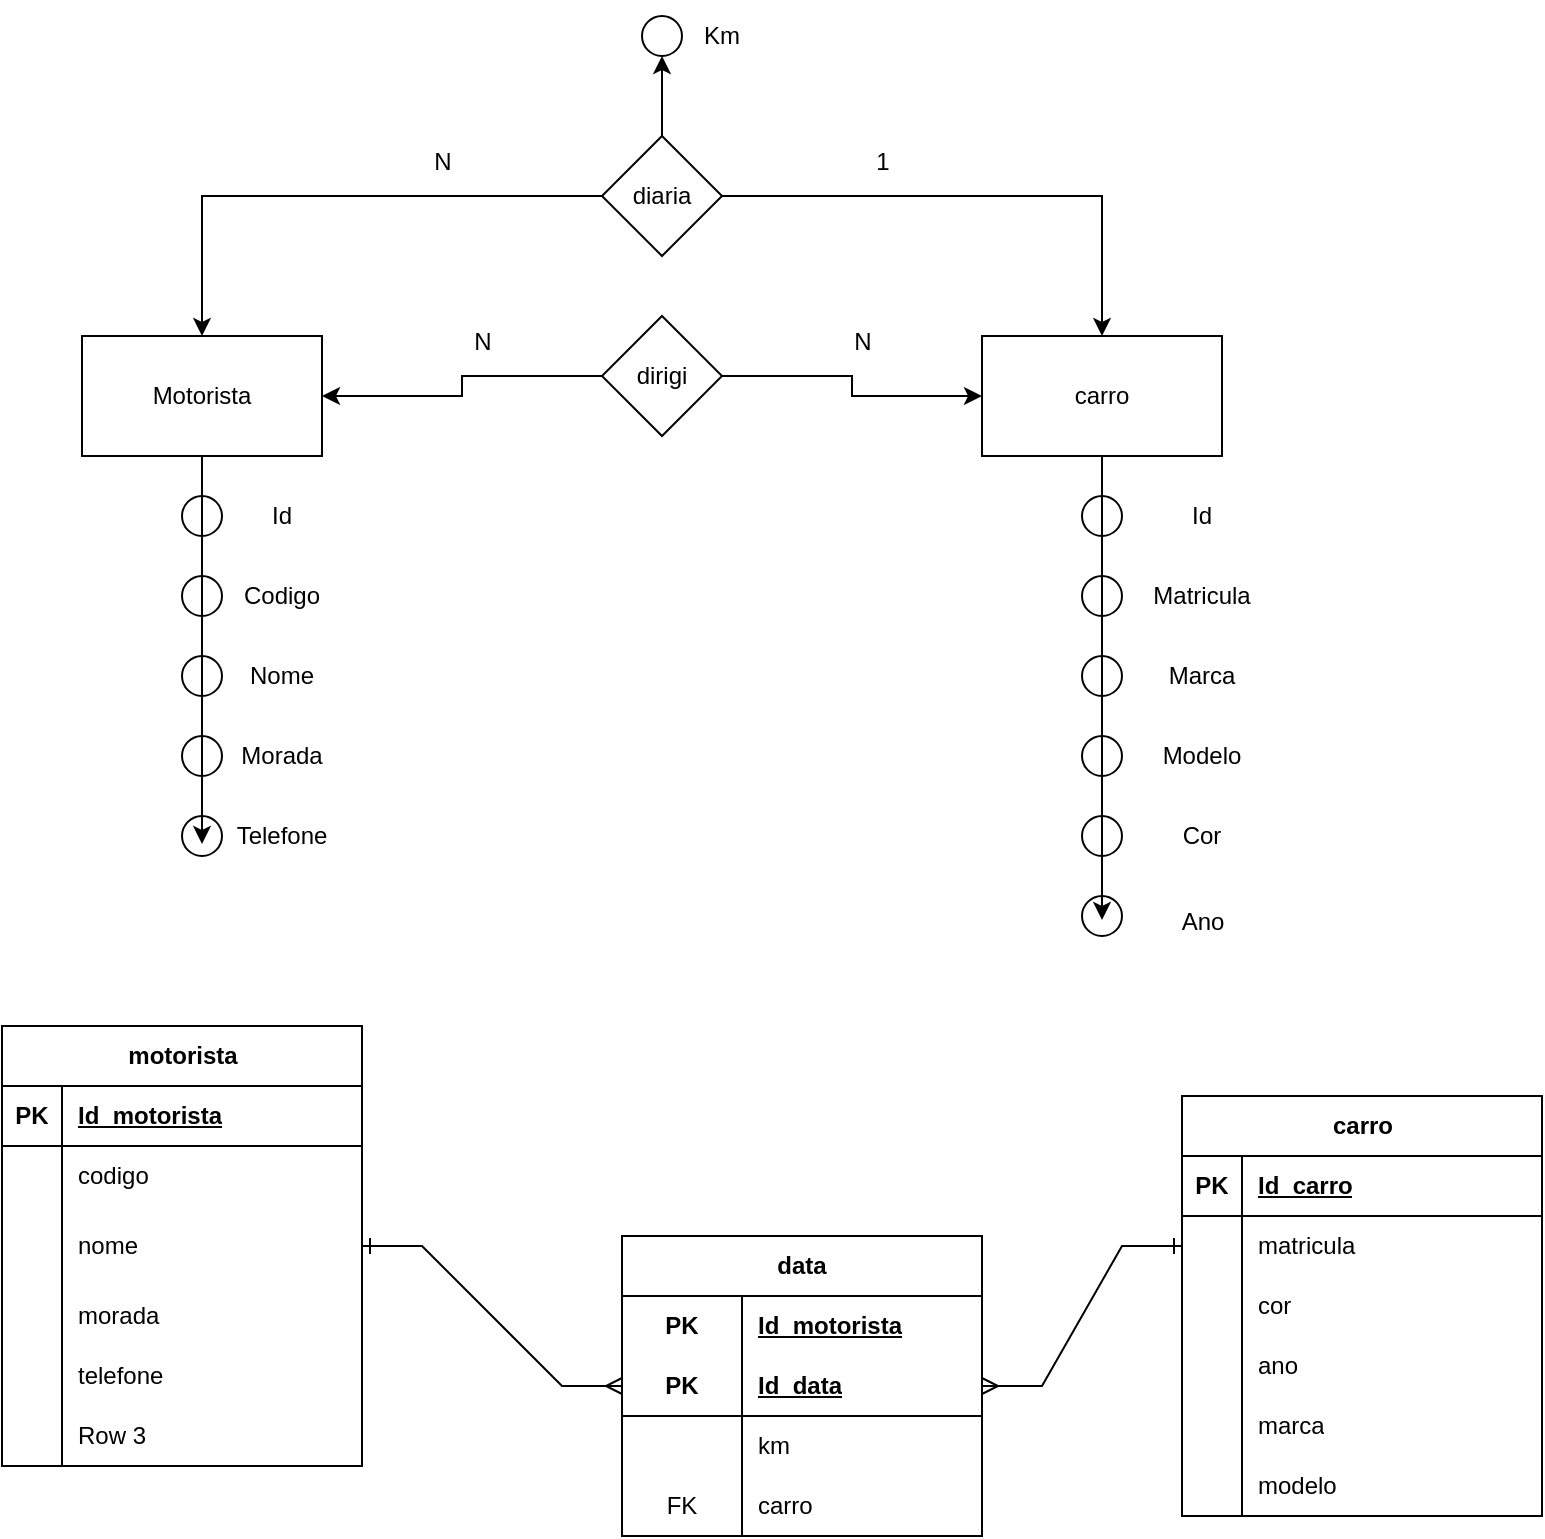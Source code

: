 <mxfile version="26.2.13" pages="2">
  <diagram name="Página-1" id="HyoXRuOM6S-P7SCF8-RO">
    <mxGraphModel dx="788" dy="512" grid="1" gridSize="10" guides="1" tooltips="1" connect="1" arrows="1" fold="1" page="1" pageScale="1" pageWidth="827" pageHeight="1169" background="none" math="0" shadow="0">
      <root>
        <mxCell id="0" />
        <mxCell id="1" parent="0" />
        <mxCell id="IyVR3kcjyz_5BDc5vm5P-1" value="" style="rounded=0;whiteSpace=wrap;html=1;" parent="1" vertex="1">
          <mxGeometry x="70" y="220" width="120" height="60" as="geometry" />
        </mxCell>
        <mxCell id="IyVR3kcjyz_5BDc5vm5P-2" value="" style="rounded=0;whiteSpace=wrap;html=1;" parent="1" vertex="1">
          <mxGeometry x="520" y="220" width="120" height="60" as="geometry" />
        </mxCell>
        <mxCell id="IyVR3kcjyz_5BDc5vm5P-3" value="Motorista" style="text;html=1;align=center;verticalAlign=middle;whiteSpace=wrap;rounded=0;" parent="1" vertex="1">
          <mxGeometry x="100" y="235" width="60" height="30" as="geometry" />
        </mxCell>
        <mxCell id="IyVR3kcjyz_5BDc5vm5P-4" value="carro" style="text;html=1;align=center;verticalAlign=middle;whiteSpace=wrap;rounded=0;" parent="1" vertex="1">
          <mxGeometry x="550" y="235" width="60" height="30" as="geometry" />
        </mxCell>
        <mxCell id="IyVR3kcjyz_5BDc5vm5P-5" value="" style="rhombus;whiteSpace=wrap;html=1;" parent="1" vertex="1">
          <mxGeometry x="330" y="210" width="60" height="60" as="geometry" />
        </mxCell>
        <mxCell id="IyVR3kcjyz_5BDc5vm5P-7" style="edgeStyle=orthogonalEdgeStyle;rounded=0;orthogonalLoop=1;jettySize=auto;html=1;exitX=1;exitY=0.5;exitDx=0;exitDy=0;entryX=0;entryY=0.5;entryDx=0;entryDy=0;" parent="1" source="IyVR3kcjyz_5BDc5vm5P-6" target="IyVR3kcjyz_5BDc5vm5P-2" edge="1">
          <mxGeometry relative="1" as="geometry" />
        </mxCell>
        <mxCell id="IyVR3kcjyz_5BDc5vm5P-8" style="edgeStyle=orthogonalEdgeStyle;rounded=0;orthogonalLoop=1;jettySize=auto;html=1;exitX=0;exitY=0.5;exitDx=0;exitDy=0;entryX=1;entryY=0.5;entryDx=0;entryDy=0;" parent="1" source="IyVR3kcjyz_5BDc5vm5P-6" target="IyVR3kcjyz_5BDc5vm5P-1" edge="1">
          <mxGeometry relative="1" as="geometry" />
        </mxCell>
        <mxCell id="IyVR3kcjyz_5BDc5vm5P-6" value="dirigi" style="text;html=1;align=center;verticalAlign=middle;whiteSpace=wrap;rounded=0;" parent="1" vertex="1">
          <mxGeometry x="330" y="225" width="60" height="30" as="geometry" />
        </mxCell>
        <mxCell id="IyVR3kcjyz_5BDc5vm5P-18" value="" style="ellipse;whiteSpace=wrap;html=1;aspect=fixed;" parent="1" vertex="1">
          <mxGeometry x="570" y="500" width="20" height="20" as="geometry" />
        </mxCell>
        <mxCell id="IyVR3kcjyz_5BDc5vm5P-19" value="" style="ellipse;whiteSpace=wrap;html=1;aspect=fixed;" parent="1" vertex="1">
          <mxGeometry x="120" y="460" width="20" height="20" as="geometry" />
        </mxCell>
        <mxCell id="IyVR3kcjyz_5BDc5vm5P-20" value="" style="ellipse;whiteSpace=wrap;html=1;aspect=fixed;" parent="1" vertex="1">
          <mxGeometry x="120" y="420" width="20" height="20" as="geometry" />
        </mxCell>
        <mxCell id="IyVR3kcjyz_5BDc5vm5P-21" value="" style="ellipse;whiteSpace=wrap;html=1;aspect=fixed;" parent="1" vertex="1">
          <mxGeometry x="120" y="380" width="20" height="20" as="geometry" />
        </mxCell>
        <mxCell id="IyVR3kcjyz_5BDc5vm5P-22" value="" style="ellipse;whiteSpace=wrap;html=1;aspect=fixed;" parent="1" vertex="1">
          <mxGeometry x="120" y="340" width="20" height="20" as="geometry" />
        </mxCell>
        <mxCell id="IyVR3kcjyz_5BDc5vm5P-23" value="" style="ellipse;whiteSpace=wrap;html=1;aspect=fixed;" parent="1" vertex="1">
          <mxGeometry x="120" y="300" width="20" height="20" as="geometry" />
        </mxCell>
        <mxCell id="IyVR3kcjyz_5BDc5vm5P-33" value="" style="ellipse;whiteSpace=wrap;html=1;aspect=fixed;" parent="1" vertex="1">
          <mxGeometry x="570" y="460" width="20" height="20" as="geometry" />
        </mxCell>
        <mxCell id="IyVR3kcjyz_5BDc5vm5P-34" value="" style="ellipse;whiteSpace=wrap;html=1;aspect=fixed;" parent="1" vertex="1">
          <mxGeometry x="570" y="420" width="20" height="20" as="geometry" />
        </mxCell>
        <mxCell id="IyVR3kcjyz_5BDc5vm5P-35" value="" style="ellipse;whiteSpace=wrap;html=1;aspect=fixed;" parent="1" vertex="1">
          <mxGeometry x="570" y="380" width="20" height="20" as="geometry" />
        </mxCell>
        <mxCell id="IyVR3kcjyz_5BDc5vm5P-36" value="" style="ellipse;whiteSpace=wrap;html=1;aspect=fixed;" parent="1" vertex="1">
          <mxGeometry x="570" y="340" width="20" height="20" as="geometry" />
        </mxCell>
        <mxCell id="IyVR3kcjyz_5BDc5vm5P-37" value="" style="ellipse;whiteSpace=wrap;html=1;aspect=fixed;" parent="1" vertex="1">
          <mxGeometry x="570" y="300" width="20" height="20" as="geometry" />
        </mxCell>
        <mxCell id="IyVR3kcjyz_5BDc5vm5P-38" value="Id" style="text;html=1;align=center;verticalAlign=middle;whiteSpace=wrap;rounded=0;" parent="1" vertex="1">
          <mxGeometry x="140" y="295" width="60" height="30" as="geometry" />
        </mxCell>
        <mxCell id="IyVR3kcjyz_5BDc5vm5P-39" value="Codigo" style="text;html=1;align=center;verticalAlign=middle;whiteSpace=wrap;rounded=0;" parent="1" vertex="1">
          <mxGeometry x="140" y="335" width="60" height="30" as="geometry" />
        </mxCell>
        <mxCell id="IyVR3kcjyz_5BDc5vm5P-40" value="Nome" style="text;html=1;align=center;verticalAlign=middle;whiteSpace=wrap;rounded=0;" parent="1" vertex="1">
          <mxGeometry x="140" y="375" width="60" height="30" as="geometry" />
        </mxCell>
        <mxCell id="IyVR3kcjyz_5BDc5vm5P-41" value="Morada" style="text;html=1;align=center;verticalAlign=middle;whiteSpace=wrap;rounded=0;" parent="1" vertex="1">
          <mxGeometry x="140" y="415" width="60" height="30" as="geometry" />
        </mxCell>
        <mxCell id="IyVR3kcjyz_5BDc5vm5P-42" value="Telefone" style="text;html=1;align=center;verticalAlign=middle;whiteSpace=wrap;rounded=0;" parent="1" vertex="1">
          <mxGeometry x="140" y="455" width="60" height="30" as="geometry" />
        </mxCell>
        <mxCell id="IyVR3kcjyz_5BDc5vm5P-44" value="Id" style="text;html=1;align=center;verticalAlign=middle;whiteSpace=wrap;rounded=0;" parent="1" vertex="1">
          <mxGeometry x="600" y="295" width="60" height="30" as="geometry" />
        </mxCell>
        <mxCell id="IyVR3kcjyz_5BDc5vm5P-45" value="Matricula" style="text;html=1;align=center;verticalAlign=middle;whiteSpace=wrap;rounded=0;" parent="1" vertex="1">
          <mxGeometry x="600" y="335" width="60" height="30" as="geometry" />
        </mxCell>
        <mxCell id="IyVR3kcjyz_5BDc5vm5P-46" value="Marca" style="text;html=1;align=center;verticalAlign=middle;whiteSpace=wrap;rounded=0;" parent="1" vertex="1">
          <mxGeometry x="600" y="375" width="60" height="30" as="geometry" />
        </mxCell>
        <mxCell id="IyVR3kcjyz_5BDc5vm5P-47" value="Modelo" style="text;html=1;align=center;verticalAlign=middle;whiteSpace=wrap;rounded=0;" parent="1" vertex="1">
          <mxGeometry x="600" y="415" width="60" height="30" as="geometry" />
        </mxCell>
        <mxCell id="IyVR3kcjyz_5BDc5vm5P-48" value="Cor" style="text;html=1;align=center;verticalAlign=middle;whiteSpace=wrap;rounded=0;" parent="1" vertex="1">
          <mxGeometry x="600" y="455" width="60" height="30" as="geometry" />
        </mxCell>
        <mxCell id="IyVR3kcjyz_5BDc5vm5P-49" value="Ano" style="text;html=1;align=center;verticalAlign=middle;resizable=0;points=[];autosize=1;strokeColor=none;fillColor=none;" parent="1" vertex="1">
          <mxGeometry x="610" y="498" width="40" height="30" as="geometry" />
        </mxCell>
        <mxCell id="IyVR3kcjyz_5BDc5vm5P-50" style="edgeStyle=orthogonalEdgeStyle;rounded=0;orthogonalLoop=1;jettySize=auto;html=1;exitX=0.5;exitY=1;exitDx=0;exitDy=0;entryX=0.5;entryY=0.7;entryDx=0;entryDy=0;entryPerimeter=0;" parent="1" source="IyVR3kcjyz_5BDc5vm5P-1" target="IyVR3kcjyz_5BDc5vm5P-19" edge="1">
          <mxGeometry relative="1" as="geometry" />
        </mxCell>
        <mxCell id="IyVR3kcjyz_5BDc5vm5P-51" style="edgeStyle=orthogonalEdgeStyle;rounded=0;orthogonalLoop=1;jettySize=auto;html=1;exitX=0.5;exitY=1;exitDx=0;exitDy=0;entryX=0.5;entryY=0.6;entryDx=0;entryDy=0;entryPerimeter=0;" parent="1" source="IyVR3kcjyz_5BDc5vm5P-2" target="IyVR3kcjyz_5BDc5vm5P-18" edge="1">
          <mxGeometry relative="1" as="geometry" />
        </mxCell>
        <mxCell id="IyVR3kcjyz_5BDc5vm5P-52" value="N" style="text;html=1;align=center;verticalAlign=middle;resizable=0;points=[];autosize=1;strokeColor=none;fillColor=none;" parent="1" vertex="1">
          <mxGeometry x="255" y="208" width="30" height="30" as="geometry" />
        </mxCell>
        <mxCell id="IyVR3kcjyz_5BDc5vm5P-53" value="N" style="text;html=1;align=center;verticalAlign=middle;resizable=0;points=[];autosize=1;strokeColor=none;fillColor=none;" parent="1" vertex="1">
          <mxGeometry x="445" y="208" width="30" height="30" as="geometry" />
        </mxCell>
        <mxCell id="IyVR3kcjyz_5BDc5vm5P-55" style="edgeStyle=orthogonalEdgeStyle;rounded=0;orthogonalLoop=1;jettySize=auto;html=1;exitX=0;exitY=0.5;exitDx=0;exitDy=0;entryX=0.5;entryY=0;entryDx=0;entryDy=0;" parent="1" source="IyVR3kcjyz_5BDc5vm5P-54" target="IyVR3kcjyz_5BDc5vm5P-1" edge="1">
          <mxGeometry relative="1" as="geometry" />
        </mxCell>
        <mxCell id="IyVR3kcjyz_5BDc5vm5P-56" style="edgeStyle=orthogonalEdgeStyle;rounded=0;orthogonalLoop=1;jettySize=auto;html=1;exitX=1;exitY=0.5;exitDx=0;exitDy=0;entryX=0.5;entryY=0;entryDx=0;entryDy=0;" parent="1" source="IyVR3kcjyz_5BDc5vm5P-54" target="IyVR3kcjyz_5BDc5vm5P-2" edge="1">
          <mxGeometry relative="1" as="geometry" />
        </mxCell>
        <mxCell id="IyVR3kcjyz_5BDc5vm5P-59" style="edgeStyle=orthogonalEdgeStyle;rounded=0;orthogonalLoop=1;jettySize=auto;html=1;exitX=0.5;exitY=0;exitDx=0;exitDy=0;" parent="1" source="IyVR3kcjyz_5BDc5vm5P-60" edge="1">
          <mxGeometry relative="1" as="geometry">
            <mxPoint x="360" y="80" as="targetPoint" />
          </mxGeometry>
        </mxCell>
        <mxCell id="IyVR3kcjyz_5BDc5vm5P-54" value="diaria" style="rhombus;whiteSpace=wrap;html=1;" parent="1" vertex="1">
          <mxGeometry x="330" y="120" width="60" height="60" as="geometry" />
        </mxCell>
        <mxCell id="IyVR3kcjyz_5BDc5vm5P-57" value="N" style="text;html=1;align=center;verticalAlign=middle;resizable=0;points=[];autosize=1;strokeColor=none;fillColor=none;" parent="1" vertex="1">
          <mxGeometry x="235" y="118" width="30" height="30" as="geometry" />
        </mxCell>
        <mxCell id="IyVR3kcjyz_5BDc5vm5P-58" value="1" style="text;html=1;align=center;verticalAlign=middle;resizable=0;points=[];autosize=1;strokeColor=none;fillColor=none;" parent="1" vertex="1">
          <mxGeometry x="455" y="118" width="30" height="30" as="geometry" />
        </mxCell>
        <mxCell id="IyVR3kcjyz_5BDc5vm5P-61" value="" style="edgeStyle=orthogonalEdgeStyle;rounded=0;orthogonalLoop=1;jettySize=auto;html=1;exitX=0.5;exitY=0;exitDx=0;exitDy=0;" parent="1" source="IyVR3kcjyz_5BDc5vm5P-54" target="IyVR3kcjyz_5BDc5vm5P-60" edge="1">
          <mxGeometry relative="1" as="geometry">
            <mxPoint x="360" y="80" as="targetPoint" />
            <mxPoint x="360" y="120" as="sourcePoint" />
          </mxGeometry>
        </mxCell>
        <mxCell id="IyVR3kcjyz_5BDc5vm5P-60" value="" style="ellipse;whiteSpace=wrap;html=1;aspect=fixed;" parent="1" vertex="1">
          <mxGeometry x="350" y="60" width="20" height="20" as="geometry" />
        </mxCell>
        <mxCell id="IyVR3kcjyz_5BDc5vm5P-62" value="Km" style="text;html=1;align=center;verticalAlign=middle;whiteSpace=wrap;rounded=0;" parent="1" vertex="1">
          <mxGeometry x="360" y="55" width="60" height="30" as="geometry" />
        </mxCell>
        <mxCell id="IyVR3kcjyz_5BDc5vm5P-68" value="motorista" style="shape=table;startSize=30;container=1;collapsible=1;childLayout=tableLayout;fixedRows=1;rowLines=0;fontStyle=1;align=center;resizeLast=1;html=1;" parent="1" vertex="1">
          <mxGeometry x="30" y="565" width="180" height="220" as="geometry">
            <mxRectangle x="55" y="520" width="70" height="30" as="alternateBounds" />
          </mxGeometry>
        </mxCell>
        <mxCell id="IyVR3kcjyz_5BDc5vm5P-69" value="" style="shape=tableRow;horizontal=0;startSize=0;swimlaneHead=0;swimlaneBody=0;fillColor=none;collapsible=0;dropTarget=0;points=[[0,0.5],[1,0.5]];portConstraint=eastwest;top=0;left=0;right=0;bottom=1;" parent="IyVR3kcjyz_5BDc5vm5P-68" vertex="1">
          <mxGeometry y="30" width="180" height="30" as="geometry" />
        </mxCell>
        <mxCell id="IyVR3kcjyz_5BDc5vm5P-70" value="PK" style="shape=partialRectangle;connectable=0;fillColor=none;top=0;left=0;bottom=0;right=0;fontStyle=1;overflow=hidden;whiteSpace=wrap;html=1;" parent="IyVR3kcjyz_5BDc5vm5P-69" vertex="1">
          <mxGeometry width="30" height="30" as="geometry">
            <mxRectangle width="30" height="30" as="alternateBounds" />
          </mxGeometry>
        </mxCell>
        <mxCell id="IyVR3kcjyz_5BDc5vm5P-71" value="Id_motorista" style="shape=partialRectangle;connectable=0;fillColor=none;top=0;left=0;bottom=0;right=0;align=left;spacingLeft=6;fontStyle=5;overflow=hidden;whiteSpace=wrap;html=1;" parent="IyVR3kcjyz_5BDc5vm5P-69" vertex="1">
          <mxGeometry x="30" width="150" height="30" as="geometry">
            <mxRectangle width="150" height="30" as="alternateBounds" />
          </mxGeometry>
        </mxCell>
        <mxCell id="IyVR3kcjyz_5BDc5vm5P-72" value="" style="shape=tableRow;horizontal=0;startSize=0;swimlaneHead=0;swimlaneBody=0;fillColor=none;collapsible=0;dropTarget=0;points=[[0,0.5],[1,0.5]];portConstraint=eastwest;top=0;left=0;right=0;bottom=0;" parent="IyVR3kcjyz_5BDc5vm5P-68" vertex="1">
          <mxGeometry y="60" width="180" height="30" as="geometry" />
        </mxCell>
        <mxCell id="IyVR3kcjyz_5BDc5vm5P-73" value="" style="shape=partialRectangle;connectable=0;fillColor=none;top=0;left=0;bottom=0;right=0;editable=1;overflow=hidden;whiteSpace=wrap;html=1;" parent="IyVR3kcjyz_5BDc5vm5P-72" vertex="1">
          <mxGeometry width="30" height="30" as="geometry">
            <mxRectangle width="30" height="30" as="alternateBounds" />
          </mxGeometry>
        </mxCell>
        <mxCell id="IyVR3kcjyz_5BDc5vm5P-74" value="codigo" style="shape=partialRectangle;connectable=0;fillColor=none;top=0;left=0;bottom=0;right=0;align=left;spacingLeft=6;overflow=hidden;whiteSpace=wrap;html=1;" parent="IyVR3kcjyz_5BDc5vm5P-72" vertex="1">
          <mxGeometry x="30" width="150" height="30" as="geometry">
            <mxRectangle width="150" height="30" as="alternateBounds" />
          </mxGeometry>
        </mxCell>
        <mxCell id="IyVR3kcjyz_5BDc5vm5P-75" value="" style="shape=tableRow;horizontal=0;startSize=0;swimlaneHead=0;swimlaneBody=0;fillColor=none;collapsible=0;dropTarget=0;points=[[0,0.5],[1,0.5]];portConstraint=eastwest;top=0;left=0;right=0;bottom=0;" parent="IyVR3kcjyz_5BDc5vm5P-68" vertex="1">
          <mxGeometry y="90" width="180" height="40" as="geometry" />
        </mxCell>
        <mxCell id="IyVR3kcjyz_5BDc5vm5P-76" value="" style="shape=partialRectangle;connectable=0;fillColor=none;top=0;left=0;bottom=0;right=0;editable=1;overflow=hidden;whiteSpace=wrap;html=1;" parent="IyVR3kcjyz_5BDc5vm5P-75" vertex="1">
          <mxGeometry width="30" height="40" as="geometry">
            <mxRectangle width="30" height="40" as="alternateBounds" />
          </mxGeometry>
        </mxCell>
        <mxCell id="IyVR3kcjyz_5BDc5vm5P-77" value="nome" style="shape=partialRectangle;connectable=0;fillColor=none;top=0;left=0;bottom=0;right=0;align=left;spacingLeft=6;overflow=hidden;whiteSpace=wrap;html=1;" parent="IyVR3kcjyz_5BDc5vm5P-75" vertex="1">
          <mxGeometry x="30" width="150" height="40" as="geometry">
            <mxRectangle width="150" height="40" as="alternateBounds" />
          </mxGeometry>
        </mxCell>
        <mxCell id="IyVR3kcjyz_5BDc5vm5P-78" value="" style="shape=tableRow;horizontal=0;startSize=0;swimlaneHead=0;swimlaneBody=0;fillColor=none;collapsible=0;dropTarget=0;points=[[0,0.5],[1,0.5]];portConstraint=eastwest;top=0;left=0;right=0;bottom=0;" parent="IyVR3kcjyz_5BDc5vm5P-68" vertex="1">
          <mxGeometry y="130" width="180" height="30" as="geometry" />
        </mxCell>
        <mxCell id="IyVR3kcjyz_5BDc5vm5P-79" value="" style="shape=partialRectangle;connectable=0;fillColor=none;top=0;left=0;bottom=0;right=0;editable=1;overflow=hidden;whiteSpace=wrap;html=1;" parent="IyVR3kcjyz_5BDc5vm5P-78" vertex="1">
          <mxGeometry width="30" height="30" as="geometry">
            <mxRectangle width="30" height="30" as="alternateBounds" />
          </mxGeometry>
        </mxCell>
        <mxCell id="IyVR3kcjyz_5BDc5vm5P-80" value="morada" style="shape=partialRectangle;connectable=0;fillColor=none;top=0;left=0;bottom=0;right=0;align=left;spacingLeft=6;overflow=hidden;whiteSpace=wrap;html=1;" parent="IyVR3kcjyz_5BDc5vm5P-78" vertex="1">
          <mxGeometry x="30" width="150" height="30" as="geometry">
            <mxRectangle width="150" height="30" as="alternateBounds" />
          </mxGeometry>
        </mxCell>
        <mxCell id="M1WydDXErrP5tvbFzmxI-1" value="" style="shape=tableRow;horizontal=0;startSize=0;swimlaneHead=0;swimlaneBody=0;fillColor=none;collapsible=0;dropTarget=0;points=[[0,0.5],[1,0.5]];portConstraint=eastwest;top=0;left=0;right=0;bottom=0;" parent="IyVR3kcjyz_5BDc5vm5P-68" vertex="1">
          <mxGeometry y="160" width="180" height="30" as="geometry" />
        </mxCell>
        <mxCell id="M1WydDXErrP5tvbFzmxI-2" value="" style="shape=partialRectangle;connectable=0;fillColor=none;top=0;left=0;bottom=0;right=0;editable=1;overflow=hidden;whiteSpace=wrap;html=1;" parent="M1WydDXErrP5tvbFzmxI-1" vertex="1">
          <mxGeometry width="30" height="30" as="geometry">
            <mxRectangle width="30" height="30" as="alternateBounds" />
          </mxGeometry>
        </mxCell>
        <mxCell id="M1WydDXErrP5tvbFzmxI-3" value="telefone" style="shape=partialRectangle;connectable=0;fillColor=none;top=0;left=0;bottom=0;right=0;align=left;spacingLeft=6;overflow=hidden;whiteSpace=wrap;html=1;" parent="M1WydDXErrP5tvbFzmxI-1" vertex="1">
          <mxGeometry x="30" width="150" height="30" as="geometry">
            <mxRectangle width="150" height="30" as="alternateBounds" />
          </mxGeometry>
        </mxCell>
        <mxCell id="M1WydDXErrP5tvbFzmxI-4" value="" style="shape=tableRow;horizontal=0;startSize=0;swimlaneHead=0;swimlaneBody=0;fillColor=none;collapsible=0;dropTarget=0;points=[[0,0.5],[1,0.5]];portConstraint=eastwest;top=0;left=0;right=0;bottom=0;" parent="IyVR3kcjyz_5BDc5vm5P-68" vertex="1">
          <mxGeometry y="190" width="180" height="30" as="geometry" />
        </mxCell>
        <mxCell id="M1WydDXErrP5tvbFzmxI-5" value="" style="shape=partialRectangle;connectable=0;fillColor=none;top=0;left=0;bottom=0;right=0;editable=1;overflow=hidden;whiteSpace=wrap;html=1;" parent="M1WydDXErrP5tvbFzmxI-4" vertex="1">
          <mxGeometry width="30" height="30" as="geometry">
            <mxRectangle width="30" height="30" as="alternateBounds" />
          </mxGeometry>
        </mxCell>
        <mxCell id="M1WydDXErrP5tvbFzmxI-6" value="Row 3" style="shape=partialRectangle;connectable=0;fillColor=none;top=0;left=0;bottom=0;right=0;align=left;spacingLeft=6;overflow=hidden;whiteSpace=wrap;html=1;" parent="M1WydDXErrP5tvbFzmxI-4" vertex="1">
          <mxGeometry x="30" width="150" height="30" as="geometry">
            <mxRectangle width="150" height="30" as="alternateBounds" />
          </mxGeometry>
        </mxCell>
        <mxCell id="_SG3Ur_TNyaa3BWttZID-1" value="carro" style="shape=table;startSize=30;container=1;collapsible=1;childLayout=tableLayout;fixedRows=1;rowLines=0;fontStyle=1;align=center;resizeLast=1;html=1;" vertex="1" parent="1">
          <mxGeometry x="620" y="600" width="180" height="210" as="geometry" />
        </mxCell>
        <mxCell id="_SG3Ur_TNyaa3BWttZID-2" value="" style="shape=tableRow;horizontal=0;startSize=0;swimlaneHead=0;swimlaneBody=0;fillColor=none;collapsible=0;dropTarget=0;points=[[0,0.5],[1,0.5]];portConstraint=eastwest;top=0;left=0;right=0;bottom=1;" vertex="1" parent="_SG3Ur_TNyaa3BWttZID-1">
          <mxGeometry y="30" width="180" height="30" as="geometry" />
        </mxCell>
        <mxCell id="_SG3Ur_TNyaa3BWttZID-3" value="PK" style="shape=partialRectangle;connectable=0;fillColor=none;top=0;left=0;bottom=0;right=0;fontStyle=1;overflow=hidden;whiteSpace=wrap;html=1;" vertex="1" parent="_SG3Ur_TNyaa3BWttZID-2">
          <mxGeometry width="30" height="30" as="geometry">
            <mxRectangle width="30" height="30" as="alternateBounds" />
          </mxGeometry>
        </mxCell>
        <mxCell id="_SG3Ur_TNyaa3BWttZID-4" value="Id_carro" style="shape=partialRectangle;connectable=0;fillColor=none;top=0;left=0;bottom=0;right=0;align=left;spacingLeft=6;fontStyle=5;overflow=hidden;whiteSpace=wrap;html=1;" vertex="1" parent="_SG3Ur_TNyaa3BWttZID-2">
          <mxGeometry x="30" width="150" height="30" as="geometry">
            <mxRectangle width="150" height="30" as="alternateBounds" />
          </mxGeometry>
        </mxCell>
        <mxCell id="_SG3Ur_TNyaa3BWttZID-5" value="" style="shape=tableRow;horizontal=0;startSize=0;swimlaneHead=0;swimlaneBody=0;fillColor=none;collapsible=0;dropTarget=0;points=[[0,0.5],[1,0.5]];portConstraint=eastwest;top=0;left=0;right=0;bottom=0;" vertex="1" parent="_SG3Ur_TNyaa3BWttZID-1">
          <mxGeometry y="60" width="180" height="30" as="geometry" />
        </mxCell>
        <mxCell id="_SG3Ur_TNyaa3BWttZID-6" value="" style="shape=partialRectangle;connectable=0;fillColor=none;top=0;left=0;bottom=0;right=0;editable=1;overflow=hidden;whiteSpace=wrap;html=1;" vertex="1" parent="_SG3Ur_TNyaa3BWttZID-5">
          <mxGeometry width="30" height="30" as="geometry">
            <mxRectangle width="30" height="30" as="alternateBounds" />
          </mxGeometry>
        </mxCell>
        <mxCell id="_SG3Ur_TNyaa3BWttZID-7" value="matricula" style="shape=partialRectangle;connectable=0;fillColor=none;top=0;left=0;bottom=0;right=0;align=left;spacingLeft=6;overflow=hidden;whiteSpace=wrap;html=1;" vertex="1" parent="_SG3Ur_TNyaa3BWttZID-5">
          <mxGeometry x="30" width="150" height="30" as="geometry">
            <mxRectangle width="150" height="30" as="alternateBounds" />
          </mxGeometry>
        </mxCell>
        <mxCell id="_SG3Ur_TNyaa3BWttZID-30" style="shape=tableRow;horizontal=0;startSize=0;swimlaneHead=0;swimlaneBody=0;fillColor=none;collapsible=0;dropTarget=0;points=[[0,0.5],[1,0.5]];portConstraint=eastwest;top=0;left=0;right=0;bottom=0;" vertex="1" parent="_SG3Ur_TNyaa3BWttZID-1">
          <mxGeometry y="90" width="180" height="30" as="geometry" />
        </mxCell>
        <mxCell id="_SG3Ur_TNyaa3BWttZID-31" style="shape=partialRectangle;connectable=0;fillColor=none;top=0;left=0;bottom=0;right=0;editable=1;overflow=hidden;whiteSpace=wrap;html=1;" vertex="1" parent="_SG3Ur_TNyaa3BWttZID-30">
          <mxGeometry width="30" height="30" as="geometry">
            <mxRectangle width="30" height="30" as="alternateBounds" />
          </mxGeometry>
        </mxCell>
        <mxCell id="_SG3Ur_TNyaa3BWttZID-32" value="cor" style="shape=partialRectangle;connectable=0;fillColor=none;top=0;left=0;bottom=0;right=0;align=left;spacingLeft=6;overflow=hidden;whiteSpace=wrap;html=1;" vertex="1" parent="_SG3Ur_TNyaa3BWttZID-30">
          <mxGeometry x="30" width="150" height="30" as="geometry">
            <mxRectangle width="150" height="30" as="alternateBounds" />
          </mxGeometry>
        </mxCell>
        <mxCell id="_SG3Ur_TNyaa3BWttZID-27" style="shape=tableRow;horizontal=0;startSize=0;swimlaneHead=0;swimlaneBody=0;fillColor=none;collapsible=0;dropTarget=0;points=[[0,0.5],[1,0.5]];portConstraint=eastwest;top=0;left=0;right=0;bottom=0;" vertex="1" parent="_SG3Ur_TNyaa3BWttZID-1">
          <mxGeometry y="120" width="180" height="30" as="geometry" />
        </mxCell>
        <mxCell id="_SG3Ur_TNyaa3BWttZID-28" style="shape=partialRectangle;connectable=0;fillColor=none;top=0;left=0;bottom=0;right=0;editable=1;overflow=hidden;whiteSpace=wrap;html=1;" vertex="1" parent="_SG3Ur_TNyaa3BWttZID-27">
          <mxGeometry width="30" height="30" as="geometry">
            <mxRectangle width="30" height="30" as="alternateBounds" />
          </mxGeometry>
        </mxCell>
        <mxCell id="_SG3Ur_TNyaa3BWttZID-29" value="ano" style="shape=partialRectangle;connectable=0;fillColor=none;top=0;left=0;bottom=0;right=0;align=left;spacingLeft=6;overflow=hidden;whiteSpace=wrap;html=1;" vertex="1" parent="_SG3Ur_TNyaa3BWttZID-27">
          <mxGeometry x="30" width="150" height="30" as="geometry">
            <mxRectangle width="150" height="30" as="alternateBounds" />
          </mxGeometry>
        </mxCell>
        <mxCell id="_SG3Ur_TNyaa3BWttZID-8" value="" style="shape=tableRow;horizontal=0;startSize=0;swimlaneHead=0;swimlaneBody=0;fillColor=none;collapsible=0;dropTarget=0;points=[[0,0.5],[1,0.5]];portConstraint=eastwest;top=0;left=0;right=0;bottom=0;" vertex="1" parent="_SG3Ur_TNyaa3BWttZID-1">
          <mxGeometry y="150" width="180" height="30" as="geometry" />
        </mxCell>
        <mxCell id="_SG3Ur_TNyaa3BWttZID-9" value="" style="shape=partialRectangle;connectable=0;fillColor=none;top=0;left=0;bottom=0;right=0;editable=1;overflow=hidden;whiteSpace=wrap;html=1;" vertex="1" parent="_SG3Ur_TNyaa3BWttZID-8">
          <mxGeometry width="30" height="30" as="geometry">
            <mxRectangle width="30" height="30" as="alternateBounds" />
          </mxGeometry>
        </mxCell>
        <mxCell id="_SG3Ur_TNyaa3BWttZID-10" value="marca" style="shape=partialRectangle;connectable=0;fillColor=none;top=0;left=0;bottom=0;right=0;align=left;spacingLeft=6;overflow=hidden;whiteSpace=wrap;html=1;" vertex="1" parent="_SG3Ur_TNyaa3BWttZID-8">
          <mxGeometry x="30" width="150" height="30" as="geometry">
            <mxRectangle width="150" height="30" as="alternateBounds" />
          </mxGeometry>
        </mxCell>
        <mxCell id="_SG3Ur_TNyaa3BWttZID-11" value="" style="shape=tableRow;horizontal=0;startSize=0;swimlaneHead=0;swimlaneBody=0;fillColor=none;collapsible=0;dropTarget=0;points=[[0,0.5],[1,0.5]];portConstraint=eastwest;top=0;left=0;right=0;bottom=0;" vertex="1" parent="_SG3Ur_TNyaa3BWttZID-1">
          <mxGeometry y="180" width="180" height="30" as="geometry" />
        </mxCell>
        <mxCell id="_SG3Ur_TNyaa3BWttZID-12" value="" style="shape=partialRectangle;connectable=0;fillColor=none;top=0;left=0;bottom=0;right=0;editable=1;overflow=hidden;whiteSpace=wrap;html=1;" vertex="1" parent="_SG3Ur_TNyaa3BWttZID-11">
          <mxGeometry width="30" height="30" as="geometry">
            <mxRectangle width="30" height="30" as="alternateBounds" />
          </mxGeometry>
        </mxCell>
        <mxCell id="_SG3Ur_TNyaa3BWttZID-13" value="modelo" style="shape=partialRectangle;connectable=0;fillColor=none;top=0;left=0;bottom=0;right=0;align=left;spacingLeft=6;overflow=hidden;whiteSpace=wrap;html=1;" vertex="1" parent="_SG3Ur_TNyaa3BWttZID-11">
          <mxGeometry x="30" width="150" height="30" as="geometry">
            <mxRectangle width="150" height="30" as="alternateBounds" />
          </mxGeometry>
        </mxCell>
        <mxCell id="_SG3Ur_TNyaa3BWttZID-14" value="data" style="shape=table;startSize=30;container=1;collapsible=1;childLayout=tableLayout;fixedRows=1;rowLines=0;fontStyle=1;align=center;resizeLast=1;html=1;whiteSpace=wrap;" vertex="1" parent="1">
          <mxGeometry x="340" y="670" width="180" height="150" as="geometry" />
        </mxCell>
        <mxCell id="_SG3Ur_TNyaa3BWttZID-15" value="" style="shape=tableRow;horizontal=0;startSize=0;swimlaneHead=0;swimlaneBody=0;fillColor=none;collapsible=0;dropTarget=0;points=[[0,0.5],[1,0.5]];portConstraint=eastwest;top=0;left=0;right=0;bottom=0;html=1;" vertex="1" parent="_SG3Ur_TNyaa3BWttZID-14">
          <mxGeometry y="30" width="180" height="30" as="geometry" />
        </mxCell>
        <mxCell id="_SG3Ur_TNyaa3BWttZID-16" value="PK" style="shape=partialRectangle;connectable=0;fillColor=none;top=0;left=0;bottom=0;right=0;fontStyle=1;overflow=hidden;html=1;whiteSpace=wrap;" vertex="1" parent="_SG3Ur_TNyaa3BWttZID-15">
          <mxGeometry width="60" height="30" as="geometry">
            <mxRectangle width="60" height="30" as="alternateBounds" />
          </mxGeometry>
        </mxCell>
        <mxCell id="_SG3Ur_TNyaa3BWttZID-17" value="Id_motorista" style="shape=partialRectangle;connectable=0;fillColor=none;top=0;left=0;bottom=0;right=0;align=left;spacingLeft=6;fontStyle=5;overflow=hidden;html=1;whiteSpace=wrap;" vertex="1" parent="_SG3Ur_TNyaa3BWttZID-15">
          <mxGeometry x="60" width="120" height="30" as="geometry">
            <mxRectangle width="120" height="30" as="alternateBounds" />
          </mxGeometry>
        </mxCell>
        <mxCell id="_SG3Ur_TNyaa3BWttZID-18" value="" style="shape=tableRow;horizontal=0;startSize=0;swimlaneHead=0;swimlaneBody=0;fillColor=none;collapsible=0;dropTarget=0;points=[[0,0.5],[1,0.5]];portConstraint=eastwest;top=0;left=0;right=0;bottom=1;html=1;" vertex="1" parent="_SG3Ur_TNyaa3BWttZID-14">
          <mxGeometry y="60" width="180" height="30" as="geometry" />
        </mxCell>
        <mxCell id="_SG3Ur_TNyaa3BWttZID-19" value="PK" style="shape=partialRectangle;connectable=0;fillColor=none;top=0;left=0;bottom=0;right=0;fontStyle=1;overflow=hidden;html=1;whiteSpace=wrap;" vertex="1" parent="_SG3Ur_TNyaa3BWttZID-18">
          <mxGeometry width="60" height="30" as="geometry">
            <mxRectangle width="60" height="30" as="alternateBounds" />
          </mxGeometry>
        </mxCell>
        <mxCell id="_SG3Ur_TNyaa3BWttZID-20" value="Id_data" style="shape=partialRectangle;connectable=0;fillColor=none;top=0;left=0;bottom=0;right=0;align=left;spacingLeft=6;fontStyle=5;overflow=hidden;html=1;whiteSpace=wrap;" vertex="1" parent="_SG3Ur_TNyaa3BWttZID-18">
          <mxGeometry x="60" width="120" height="30" as="geometry">
            <mxRectangle width="120" height="30" as="alternateBounds" />
          </mxGeometry>
        </mxCell>
        <mxCell id="_SG3Ur_TNyaa3BWttZID-21" value="" style="shape=tableRow;horizontal=0;startSize=0;swimlaneHead=0;swimlaneBody=0;fillColor=none;collapsible=0;dropTarget=0;points=[[0,0.5],[1,0.5]];portConstraint=eastwest;top=0;left=0;right=0;bottom=0;html=1;" vertex="1" parent="_SG3Ur_TNyaa3BWttZID-14">
          <mxGeometry y="90" width="180" height="30" as="geometry" />
        </mxCell>
        <mxCell id="_SG3Ur_TNyaa3BWttZID-22" value="" style="shape=partialRectangle;connectable=0;fillColor=none;top=0;left=0;bottom=0;right=0;editable=1;overflow=hidden;html=1;whiteSpace=wrap;" vertex="1" parent="_SG3Ur_TNyaa3BWttZID-21">
          <mxGeometry width="60" height="30" as="geometry">
            <mxRectangle width="60" height="30" as="alternateBounds" />
          </mxGeometry>
        </mxCell>
        <mxCell id="_SG3Ur_TNyaa3BWttZID-23" value="km" style="shape=partialRectangle;connectable=0;fillColor=none;top=0;left=0;bottom=0;right=0;align=left;spacingLeft=6;overflow=hidden;html=1;whiteSpace=wrap;" vertex="1" parent="_SG3Ur_TNyaa3BWttZID-21">
          <mxGeometry x="60" width="120" height="30" as="geometry">
            <mxRectangle width="120" height="30" as="alternateBounds" />
          </mxGeometry>
        </mxCell>
        <mxCell id="_SG3Ur_TNyaa3BWttZID-24" value="" style="shape=tableRow;horizontal=0;startSize=0;swimlaneHead=0;swimlaneBody=0;fillColor=none;collapsible=0;dropTarget=0;points=[[0,0.5],[1,0.5]];portConstraint=eastwest;top=0;left=0;right=0;bottom=0;html=1;" vertex="1" parent="_SG3Ur_TNyaa3BWttZID-14">
          <mxGeometry y="120" width="180" height="30" as="geometry" />
        </mxCell>
        <mxCell id="_SG3Ur_TNyaa3BWttZID-25" value="FK" style="shape=partialRectangle;connectable=0;fillColor=none;top=0;left=0;bottom=0;right=0;editable=1;overflow=hidden;html=1;whiteSpace=wrap;" vertex="1" parent="_SG3Ur_TNyaa3BWttZID-24">
          <mxGeometry width="60" height="30" as="geometry">
            <mxRectangle width="60" height="30" as="alternateBounds" />
          </mxGeometry>
        </mxCell>
        <mxCell id="_SG3Ur_TNyaa3BWttZID-26" value="carro" style="shape=partialRectangle;connectable=0;fillColor=none;top=0;left=0;bottom=0;right=0;align=left;spacingLeft=6;overflow=hidden;html=1;whiteSpace=wrap;" vertex="1" parent="_SG3Ur_TNyaa3BWttZID-24">
          <mxGeometry x="60" width="120" height="30" as="geometry">
            <mxRectangle width="120" height="30" as="alternateBounds" />
          </mxGeometry>
        </mxCell>
        <mxCell id="_SG3Ur_TNyaa3BWttZID-33" value="" style="edgeStyle=entityRelationEdgeStyle;fontSize=12;html=1;endArrow=ERmany;rounded=0;startArrow=ERone;startFill=0;endFill=0;exitX=1;exitY=0.5;exitDx=0;exitDy=0;" edge="1" parent="1" source="IyVR3kcjyz_5BDc5vm5P-75" target="_SG3Ur_TNyaa3BWttZID-14">
          <mxGeometry width="100" height="100" relative="1" as="geometry">
            <mxPoint x="360" y="610" as="sourcePoint" />
            <mxPoint x="260" y="710" as="targetPoint" />
          </mxGeometry>
        </mxCell>
        <mxCell id="_SG3Ur_TNyaa3BWttZID-34" value="" style="edgeStyle=entityRelationEdgeStyle;fontSize=12;html=1;endArrow=ERmany;rounded=0;startArrow=ERone;startFill=0;endFill=0;entryX=1;entryY=0.5;entryDx=0;entryDy=0;" edge="1" parent="1" source="_SG3Ur_TNyaa3BWttZID-5" target="_SG3Ur_TNyaa3BWttZID-18">
          <mxGeometry width="100" height="100" relative="1" as="geometry">
            <mxPoint x="220" y="685" as="sourcePoint" />
            <mxPoint x="350" y="755" as="targetPoint" />
          </mxGeometry>
        </mxCell>
      </root>
    </mxGraphModel>
  </diagram>
  <diagram id="HzFjmSyC1G7y5h0HaFdy" name="Página-2">
    <mxGraphModel grid="1" page="1" gridSize="10" guides="1" tooltips="1" connect="1" arrows="1" fold="1" pageScale="1" pageWidth="827" pageHeight="1169" math="0" shadow="0">
      <root>
        <mxCell id="0" />
        <mxCell id="1" parent="0" />
      </root>
    </mxGraphModel>
  </diagram>
</mxfile>
